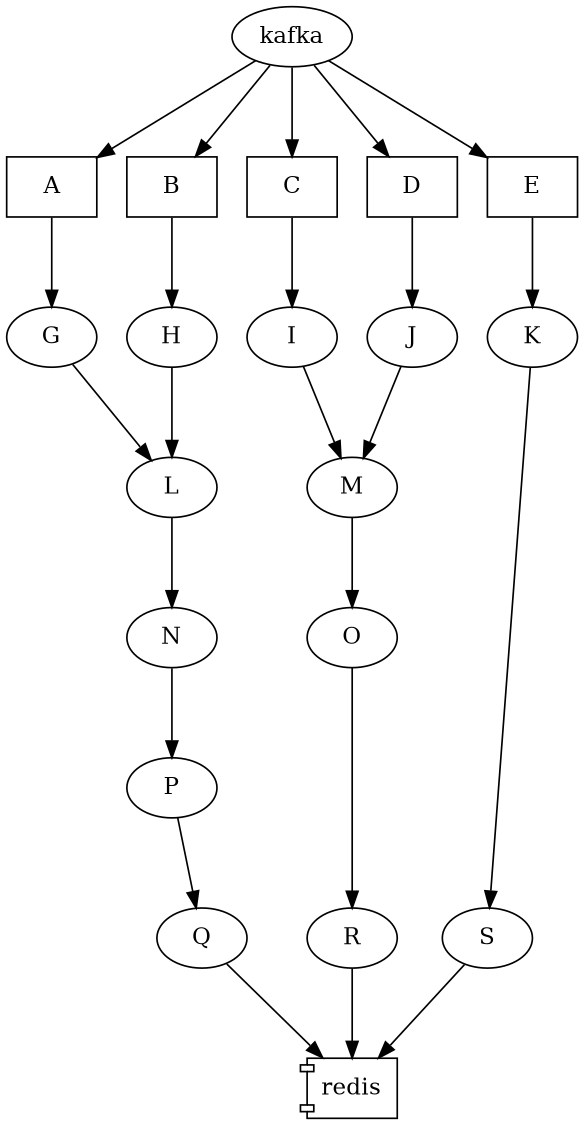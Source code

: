 digraph demo {
    ranksep=.75; size = "7.5,7.5";

    subgraph line1 {
        A [shape=box];
        B [shape=box];
        A -> G -> L -> N -> P -> Q -> redis;
        B -> H -> L;
        label = "process line 1";
    }

    subgraph line2 {
        C [shape=box];
        D [shape=box];
        C -> I -> M -> O -> R -> redis;
        D -> J -> M;
        label = "process line 2";
    }

    subgraph line3 {
        E [shape=box];
        redis [shape=component];
        E -> K -> S -> redis;
        label = "process line 3";
    }

    /*subgraph kafka {
        kafka -> A;
        kafka -> B;
        kafka -> E;
        kafka -> C;
        kafka -> D;
        label = "kafka";
    }*/

    { rank = same;
        "A", "B", "C", "D", "E";
    };

    { rank = same;
        "G", "H", "I", "J", "K";
    };

    { rank = same;
        "L", "M";
    };
    { rank = same;
        "N", "O";
    };

    { rank = same;
        "Q", "R", "S";
    };
    kafka -> A;
    kafka -> B;
    kafka -> E;
    kafka -> C;
    kafka -> D;
}
